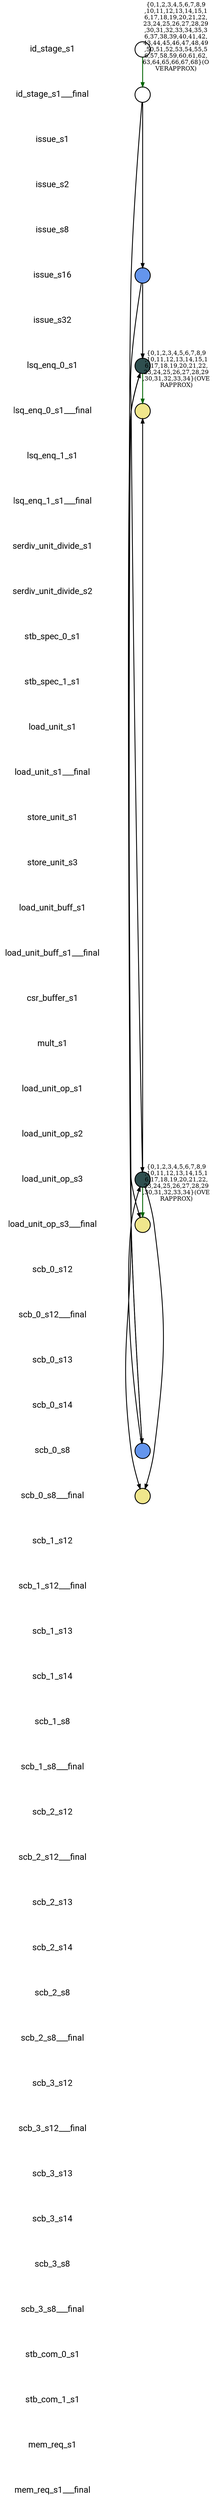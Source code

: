 
digraph G {
    edge [penwidth=2];
    node [ shape=box, fontsize=20, penwidth=2, fontname="roboto"];
    esep=0.5;
    layout=neato;
    overlap=scale;
    splines=true;

l_id_stage_s1 [label="id_stage_s1"; pos="0,-0!"; shape=none];

l_id_stage_s1___final [label="id_stage_s1___final"; pos="0,-1!"; shape=none];

l_issue_s1 [label="issue_s1"; pos="0,-2!"; shape=none];

l_issue_s2 [label="issue_s2"; pos="0,-3!"; shape=none];

l_issue_s8 [label="issue_s8"; pos="0,-4!"; shape=none];

l_issue_s16 [label="issue_s16"; pos="0,-5!"; shape=none];

l_issue_s32 [label="issue_s32"; pos="0,-6!"; shape=none];

l_lsq_enq_0_s1 [label="lsq_enq_0_s1"; pos="0,-7!"; shape=none];

l_lsq_enq_0_s1___final [label="lsq_enq_0_s1___final"; pos="0,-8!"; shape=none];

l_lsq_enq_1_s1 [label="lsq_enq_1_s1"; pos="0,-9!"; shape=none];

l_lsq_enq_1_s1___final [label="lsq_enq_1_s1___final"; pos="0,-10!"; shape=none];

l_serdiv_unit_divide_s1 [label="serdiv_unit_divide_s1"; pos="0,-11!"; shape=none];

l_serdiv_unit_divide_s2 [label="serdiv_unit_divide_s2"; pos="0,-12!"; shape=none];

l_stb_spec_0_s1 [label="stb_spec_0_s1"; pos="0,-13!"; shape=none];

l_stb_spec_1_s1 [label="stb_spec_1_s1"; pos="0,-14!"; shape=none];

l_load_unit_s1 [label="load_unit_s1"; pos="0,-15!"; shape=none];

l_load_unit_s1___final [label="load_unit_s1___final"; pos="0,-16!"; shape=none];

l_store_unit_s1 [label="store_unit_s1"; pos="0,-17!"; shape=none];

l_store_unit_s3 [label="store_unit_s3"; pos="0,-18!"; shape=none];

l_load_unit_buff_s1 [label="load_unit_buff_s1"; pos="0,-19!"; shape=none];

l_load_unit_buff_s1___final [label="load_unit_buff_s1___final"; pos="0,-20!"; shape=none];

l_csr_buffer_s1 [label="csr_buffer_s1"; pos="0,-21!"; shape=none];

l_mult_s1 [label="mult_s1"; pos="0,-22!"; shape=none];

l_load_unit_op_s1 [label="load_unit_op_s1"; pos="0,-23!"; shape=none];

l_load_unit_op_s2 [label="load_unit_op_s2"; pos="0,-24!"; shape=none];

l_load_unit_op_s3 [label="load_unit_op_s3"; pos="0,-25!"; shape=none];

l_load_unit_op_s3___final [label="load_unit_op_s3___final"; pos="0,-26!"; shape=none];

l_scb_0_s12 [label="scb_0_s12"; pos="0,-27!"; shape=none];

l_scb_0_s12___final [label="scb_0_s12___final"; pos="0,-28!"; shape=none];

l_scb_0_s13 [label="scb_0_s13"; pos="0,-29!"; shape=none];

l_scb_0_s14 [label="scb_0_s14"; pos="0,-30!"; shape=none];

l_scb_0_s8 [label="scb_0_s8"; pos="0,-31!"; shape=none];

l_scb_0_s8___final [label="scb_0_s8___final"; pos="0,-32!"; shape=none];

l_scb_1_s12 [label="scb_1_s12"; pos="0,-33!"; shape=none];

l_scb_1_s12___final [label="scb_1_s12___final"; pos="0,-34!"; shape=none];

l_scb_1_s13 [label="scb_1_s13"; pos="0,-35!"; shape=none];

l_scb_1_s14 [label="scb_1_s14"; pos="0,-36!"; shape=none];

l_scb_1_s8 [label="scb_1_s8"; pos="0,-37!"; shape=none];

l_scb_1_s8___final [label="scb_1_s8___final"; pos="0,-38!"; shape=none];

l_scb_2_s12 [label="scb_2_s12"; pos="0,-39!"; shape=none];

l_scb_2_s12___final [label="scb_2_s12___final"; pos="0,-40!"; shape=none];

l_scb_2_s13 [label="scb_2_s13"; pos="0,-41!"; shape=none];

l_scb_2_s14 [label="scb_2_s14"; pos="0,-42!"; shape=none];

l_scb_2_s8 [label="scb_2_s8"; pos="0,-43!"; shape=none];

l_scb_2_s8___final [label="scb_2_s8___final"; pos="0,-44!"; shape=none];

l_scb_3_s12 [label="scb_3_s12"; pos="0,-45!"; shape=none];

l_scb_3_s12___final [label="scb_3_s12___final"; pos="0,-46!"; shape=none];

l_scb_3_s13 [label="scb_3_s13"; pos="0,-47!"; shape=none];

l_scb_3_s14 [label="scb_3_s14"; pos="0,-48!"; shape=none];

l_scb_3_s8 [label="scb_3_s8"; pos="0,-49!"; shape=none];

l_scb_3_s8___final [label="scb_3_s8___final"; pos="0,-50!"; shape=none];

l_stb_com_0_s1 [label="stb_com_0_s1"; pos="0,-51!"; shape=none];

l_stb_com_1_s1 [label="stb_com_1_s1"; pos="0,-52!"; shape=none];

l_mem_req_s1 [label="mem_req_s1"; pos="0,-53!"; shape=none];

l_mem_req_s1___final [label="mem_req_s1___final"; pos="0,-54!"; shape=none];

n_id_stage_s1 [label=""; pos="2,-0!"; shape=circle ]; 


n_issue_s16 [style=filled, color=black, fillcolor="#6495ED", label=""; pos="2,-5!"; shape=circle ]; 


n_scb_0_s8 [style=filled, color=black, fillcolor="#6495ED", label=""; pos="2,-31!"; shape=circle ]; 


n_load_unit_op_s3 [style=filled, color=black, fillcolor="#2F4F4F", label=""; pos="2,-25!"; shape=circle ]; 


n_lsq_enq_0_s1 [style=filled, color=black, fillcolor="#2F4F4F", label=""; pos="2,-7!"; shape=circle ]; 


n_scb_0_s8___final [style=filled, color=black, fillcolor="#F0E68C", label=""; pos="2,-32!"; shape=circle ]; 


n_load_unit_op_s3___final [style=filled, color=black, fillcolor="#F0E68C", label=""; pos="2,-26!"; shape=circle ]; 


n_lsq_enq_0_s1___final [style=filled, color=black, fillcolor="#F0E68C", label=""; pos="2,-8!"; shape=circle ]; 


n_id_stage_s1___final [label=""; pos="2,-1!"; shape=circle ]; 


n_id_stage_s1 -> n_id_stage_s1___final [color="#006400", label="{0,1,2,3,4,5,6,7,8,9
,10,11,12,13,14,15,1
6,17,18,19,20,21,22,
23,24,25,26,27,28,29
,30,31,32,33,34,35,3
6,37,38,39,40,41,42,
43,44,45,46,47,48,49
,50,51,52,53,54,55,5
6,57,58,59,60,61,62,
63,64,65,66,67,68}(O
VERAPPROX)"];

n_issue_s16 -> n_lsq_enq_0_s1 [color="black"];

n_issue_s16 -> n_load_unit_op_s3 [color="black"];

n_scb_0_s8 -> n_lsq_enq_0_s1 [color="black"];

n_scb_0_s8 -> n_load_unit_op_s3 [color="black"];

n_load_unit_op_s3 -> n_load_unit_op_s3___final [color="#006400", label="{0,1,2,3,4,5,6,7,8,9
,10,11,12,13,14,15,1
6,17,18,19,20,21,22,
23,24,25,26,27,28,29
,30,31,32,33,34}(OVE
RAPPROX)"];

n_load_unit_op_s3 -> n_lsq_enq_0_s1___final [color="black"];

n_load_unit_op_s3 -> n_scb_0_s8___final [color="black"];

n_lsq_enq_0_s1 -> n_load_unit_op_s3___final [color="black"];

n_lsq_enq_0_s1 -> n_lsq_enq_0_s1___final [color="#006400", label="{0,1,2,3,4,5,6,7,8,9
,10,11,12,13,14,15,1
6,17,18,19,20,21,22,
23,24,25,26,27,28,29
,30,31,32,33,34}(OVE
RAPPROX)"];

n_lsq_enq_0_s1 -> n_scb_0_s8___final [color="black"];

n_id_stage_s1___final -> n_issue_s16 [color="black"];

n_id_stage_s1___final -> n_scb_0_s8 [color="black"];
}